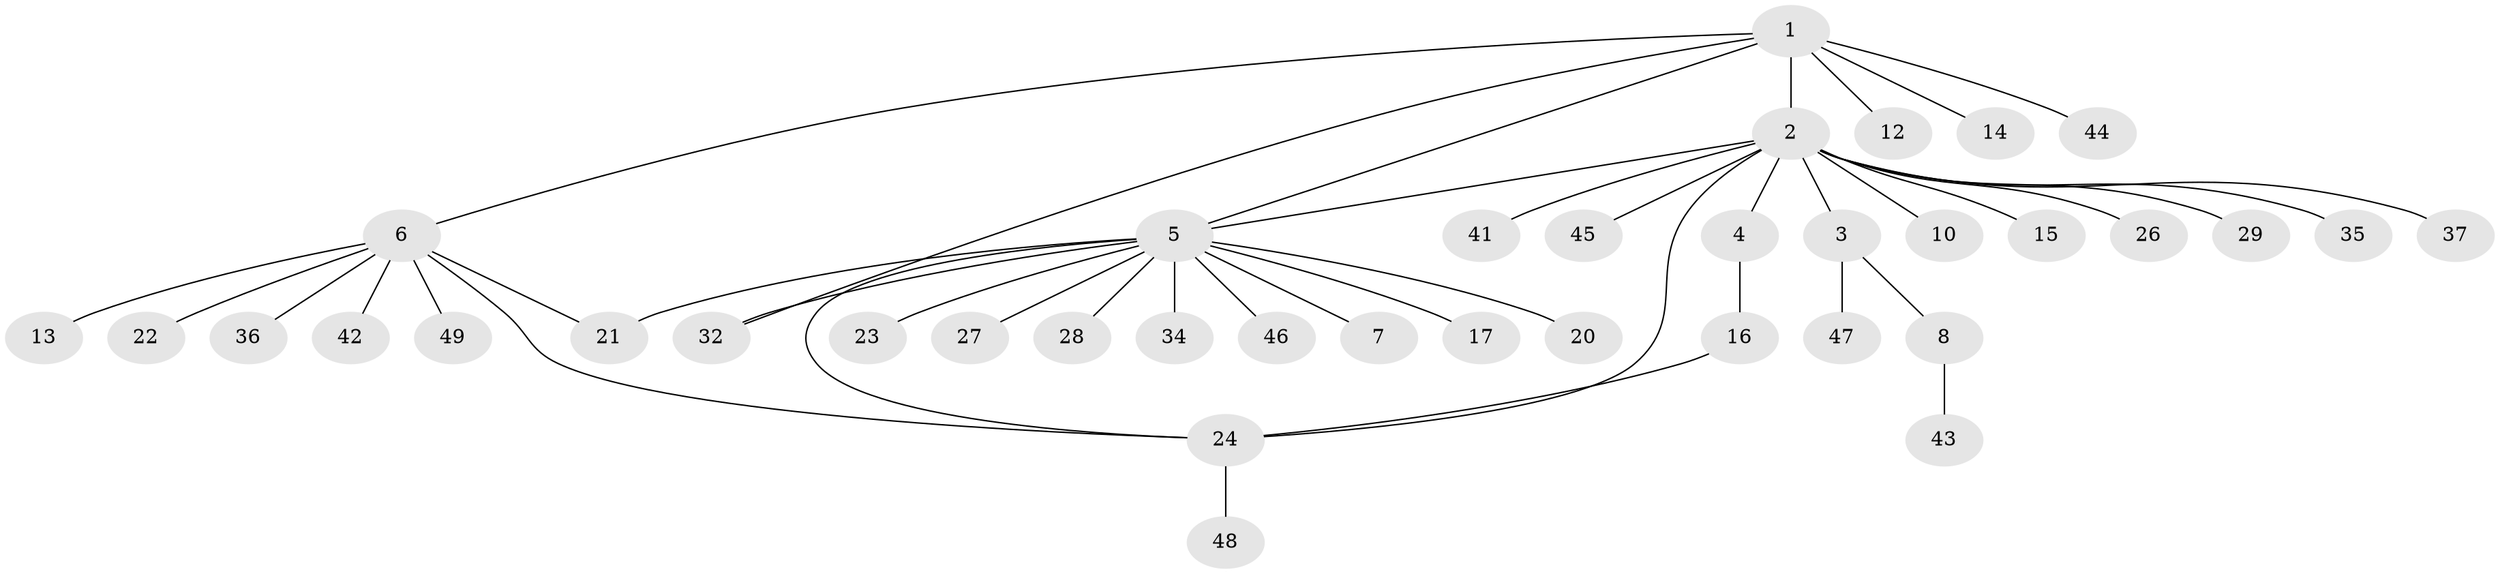 // Generated by graph-tools (version 1.1) at 2025/23/03/03/25 07:23:51]
// undirected, 38 vertices, 43 edges
graph export_dot {
graph [start="1"]
  node [color=gray90,style=filled];
  1 [super="+25"];
  2 [super="+9"];
  3 [super="+11"];
  4 [super="+18"];
  5 [super="+19"];
  6 [super="+31"];
  7;
  8 [super="+39"];
  10 [super="+50"];
  12;
  13;
  14;
  15;
  16 [super="+40"];
  17;
  20;
  21;
  22;
  23;
  24 [super="+33"];
  26;
  27 [super="+30"];
  28;
  29;
  32 [super="+38"];
  34;
  35;
  36;
  37;
  41;
  42;
  43;
  44;
  45;
  46;
  47;
  48;
  49;
  1 -- 2;
  1 -- 5;
  1 -- 6;
  1 -- 12;
  1 -- 14;
  1 -- 32;
  1 -- 44;
  2 -- 3 [weight=2];
  2 -- 4;
  2 -- 5;
  2 -- 10;
  2 -- 15;
  2 -- 24;
  2 -- 26;
  2 -- 29;
  2 -- 35;
  2 -- 37;
  2 -- 41;
  2 -- 45;
  3 -- 8;
  3 -- 47;
  4 -- 16;
  5 -- 7;
  5 -- 17;
  5 -- 20;
  5 -- 21;
  5 -- 23;
  5 -- 28;
  5 -- 34;
  5 -- 46;
  5 -- 27;
  5 -- 32;
  5 -- 24;
  6 -- 13;
  6 -- 22;
  6 -- 24;
  6 -- 49;
  6 -- 36;
  6 -- 21;
  6 -- 42;
  8 -- 43;
  16 -- 24;
  24 -- 48;
}
